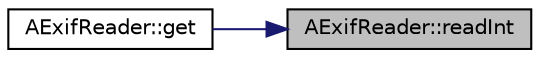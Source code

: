 digraph "AExifReader::readInt"
{
 // LATEX_PDF_SIZE
  edge [fontname="Helvetica",fontsize="10",labelfontname="Helvetica",labelfontsize="10"];
  node [fontname="Helvetica",fontsize="10",shape=record];
  rankdir="RL";
  Node1 [label="AExifReader::readInt",height=0.2,width=0.4,color="black", fillcolor="grey75", style="filled", fontcolor="black",tooltip=" "];
  Node1 -> Node2 [dir="back",color="midnightblue",fontsize="10",style="solid",fontname="Helvetica"];
  Node2 [label="AExifReader::get",height=0.2,width=0.4,color="black", fillcolor="white", style="filled",URL="$class_a_exif_reader.html#a97ad78baf771eb511919ec5f2c73bf7d",tooltip=" "];
}
